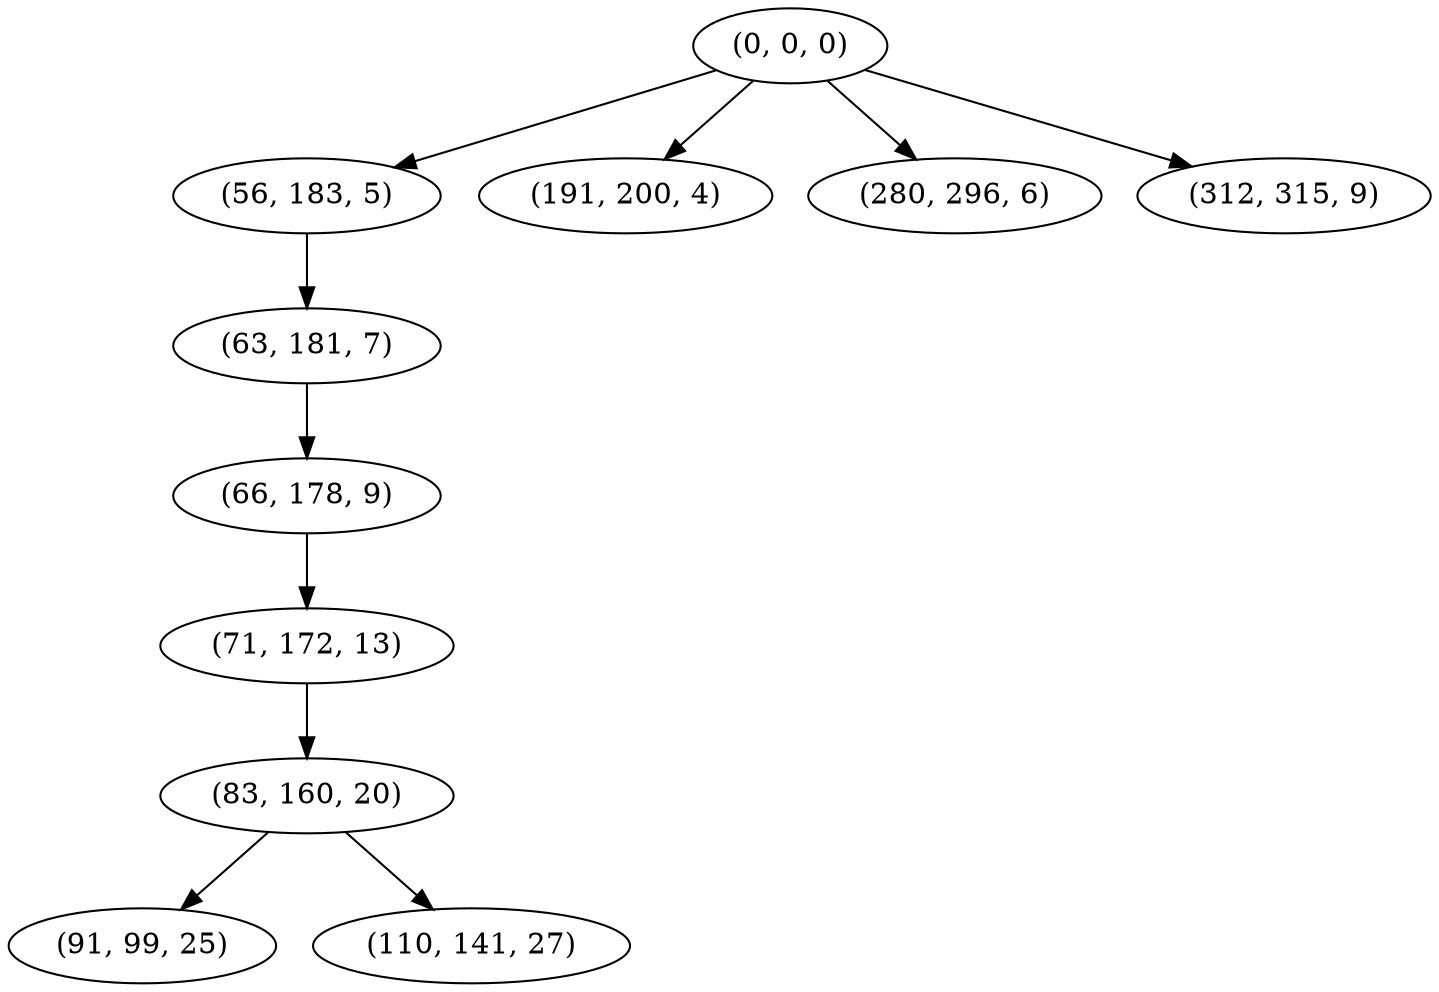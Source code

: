 digraph tree {
    "(0, 0, 0)";
    "(56, 183, 5)";
    "(63, 181, 7)";
    "(66, 178, 9)";
    "(71, 172, 13)";
    "(83, 160, 20)";
    "(91, 99, 25)";
    "(110, 141, 27)";
    "(191, 200, 4)";
    "(280, 296, 6)";
    "(312, 315, 9)";
    "(0, 0, 0)" -> "(56, 183, 5)";
    "(0, 0, 0)" -> "(191, 200, 4)";
    "(0, 0, 0)" -> "(280, 296, 6)";
    "(0, 0, 0)" -> "(312, 315, 9)";
    "(56, 183, 5)" -> "(63, 181, 7)";
    "(63, 181, 7)" -> "(66, 178, 9)";
    "(66, 178, 9)" -> "(71, 172, 13)";
    "(71, 172, 13)" -> "(83, 160, 20)";
    "(83, 160, 20)" -> "(91, 99, 25)";
    "(83, 160, 20)" -> "(110, 141, 27)";
}
